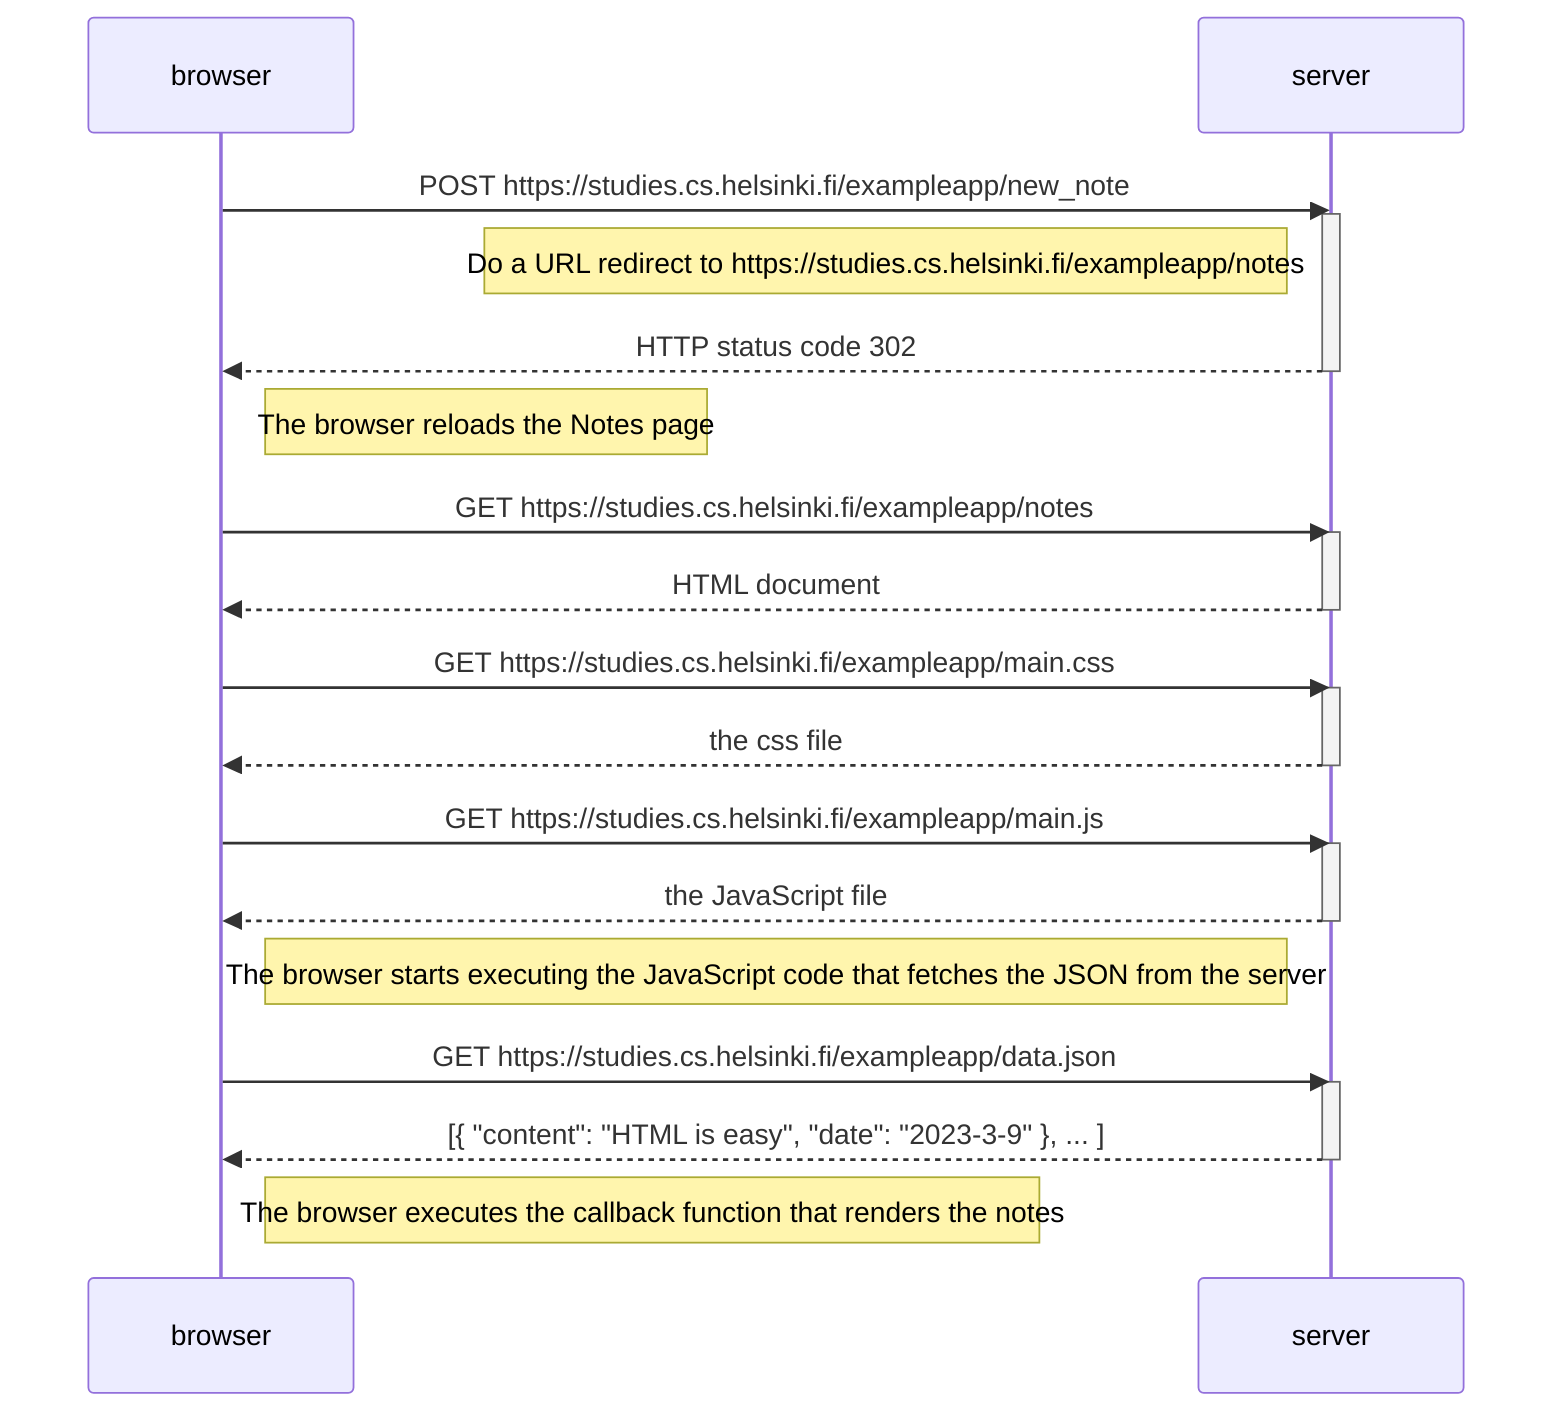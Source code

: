 sequenceDiagram
    participant browser
    participant server

    browser->>server: POST https://studies.cs.helsinki.fi/exampleapp/new_note
    activate server
    Note left of server: Do a URL redirect to https://studies.cs.helsinki.fi/exampleapp/notes
    server-->>browser: HTTP status code 302
    deactivate server

    Note right of browser: The browser reloads the Notes page
    
    browser->>server: GET https://studies.cs.helsinki.fi/exampleapp/notes
    activate server
    server-->>browser: HTML document
    deactivate server
    
    browser->>server: GET https://studies.cs.helsinki.fi/exampleapp/main.css
    activate server
    server-->>browser: the css file
    deactivate server
    
    browser->>server: GET https://studies.cs.helsinki.fi/exampleapp/main.js
    activate server
    server-->>browser: the JavaScript file
    deactivate server
    
    Note right of browser: The browser starts executing the JavaScript code that fetches the JSON from the server
    
    browser->>server: GET https://studies.cs.helsinki.fi/exampleapp/data.json
    activate server
    server-->>browser: [{ "content": "HTML is easy", "date": "2023-3-9" }, ... ]
    deactivate server

    Note right of browser: The browser executes the callback function that renders the notes